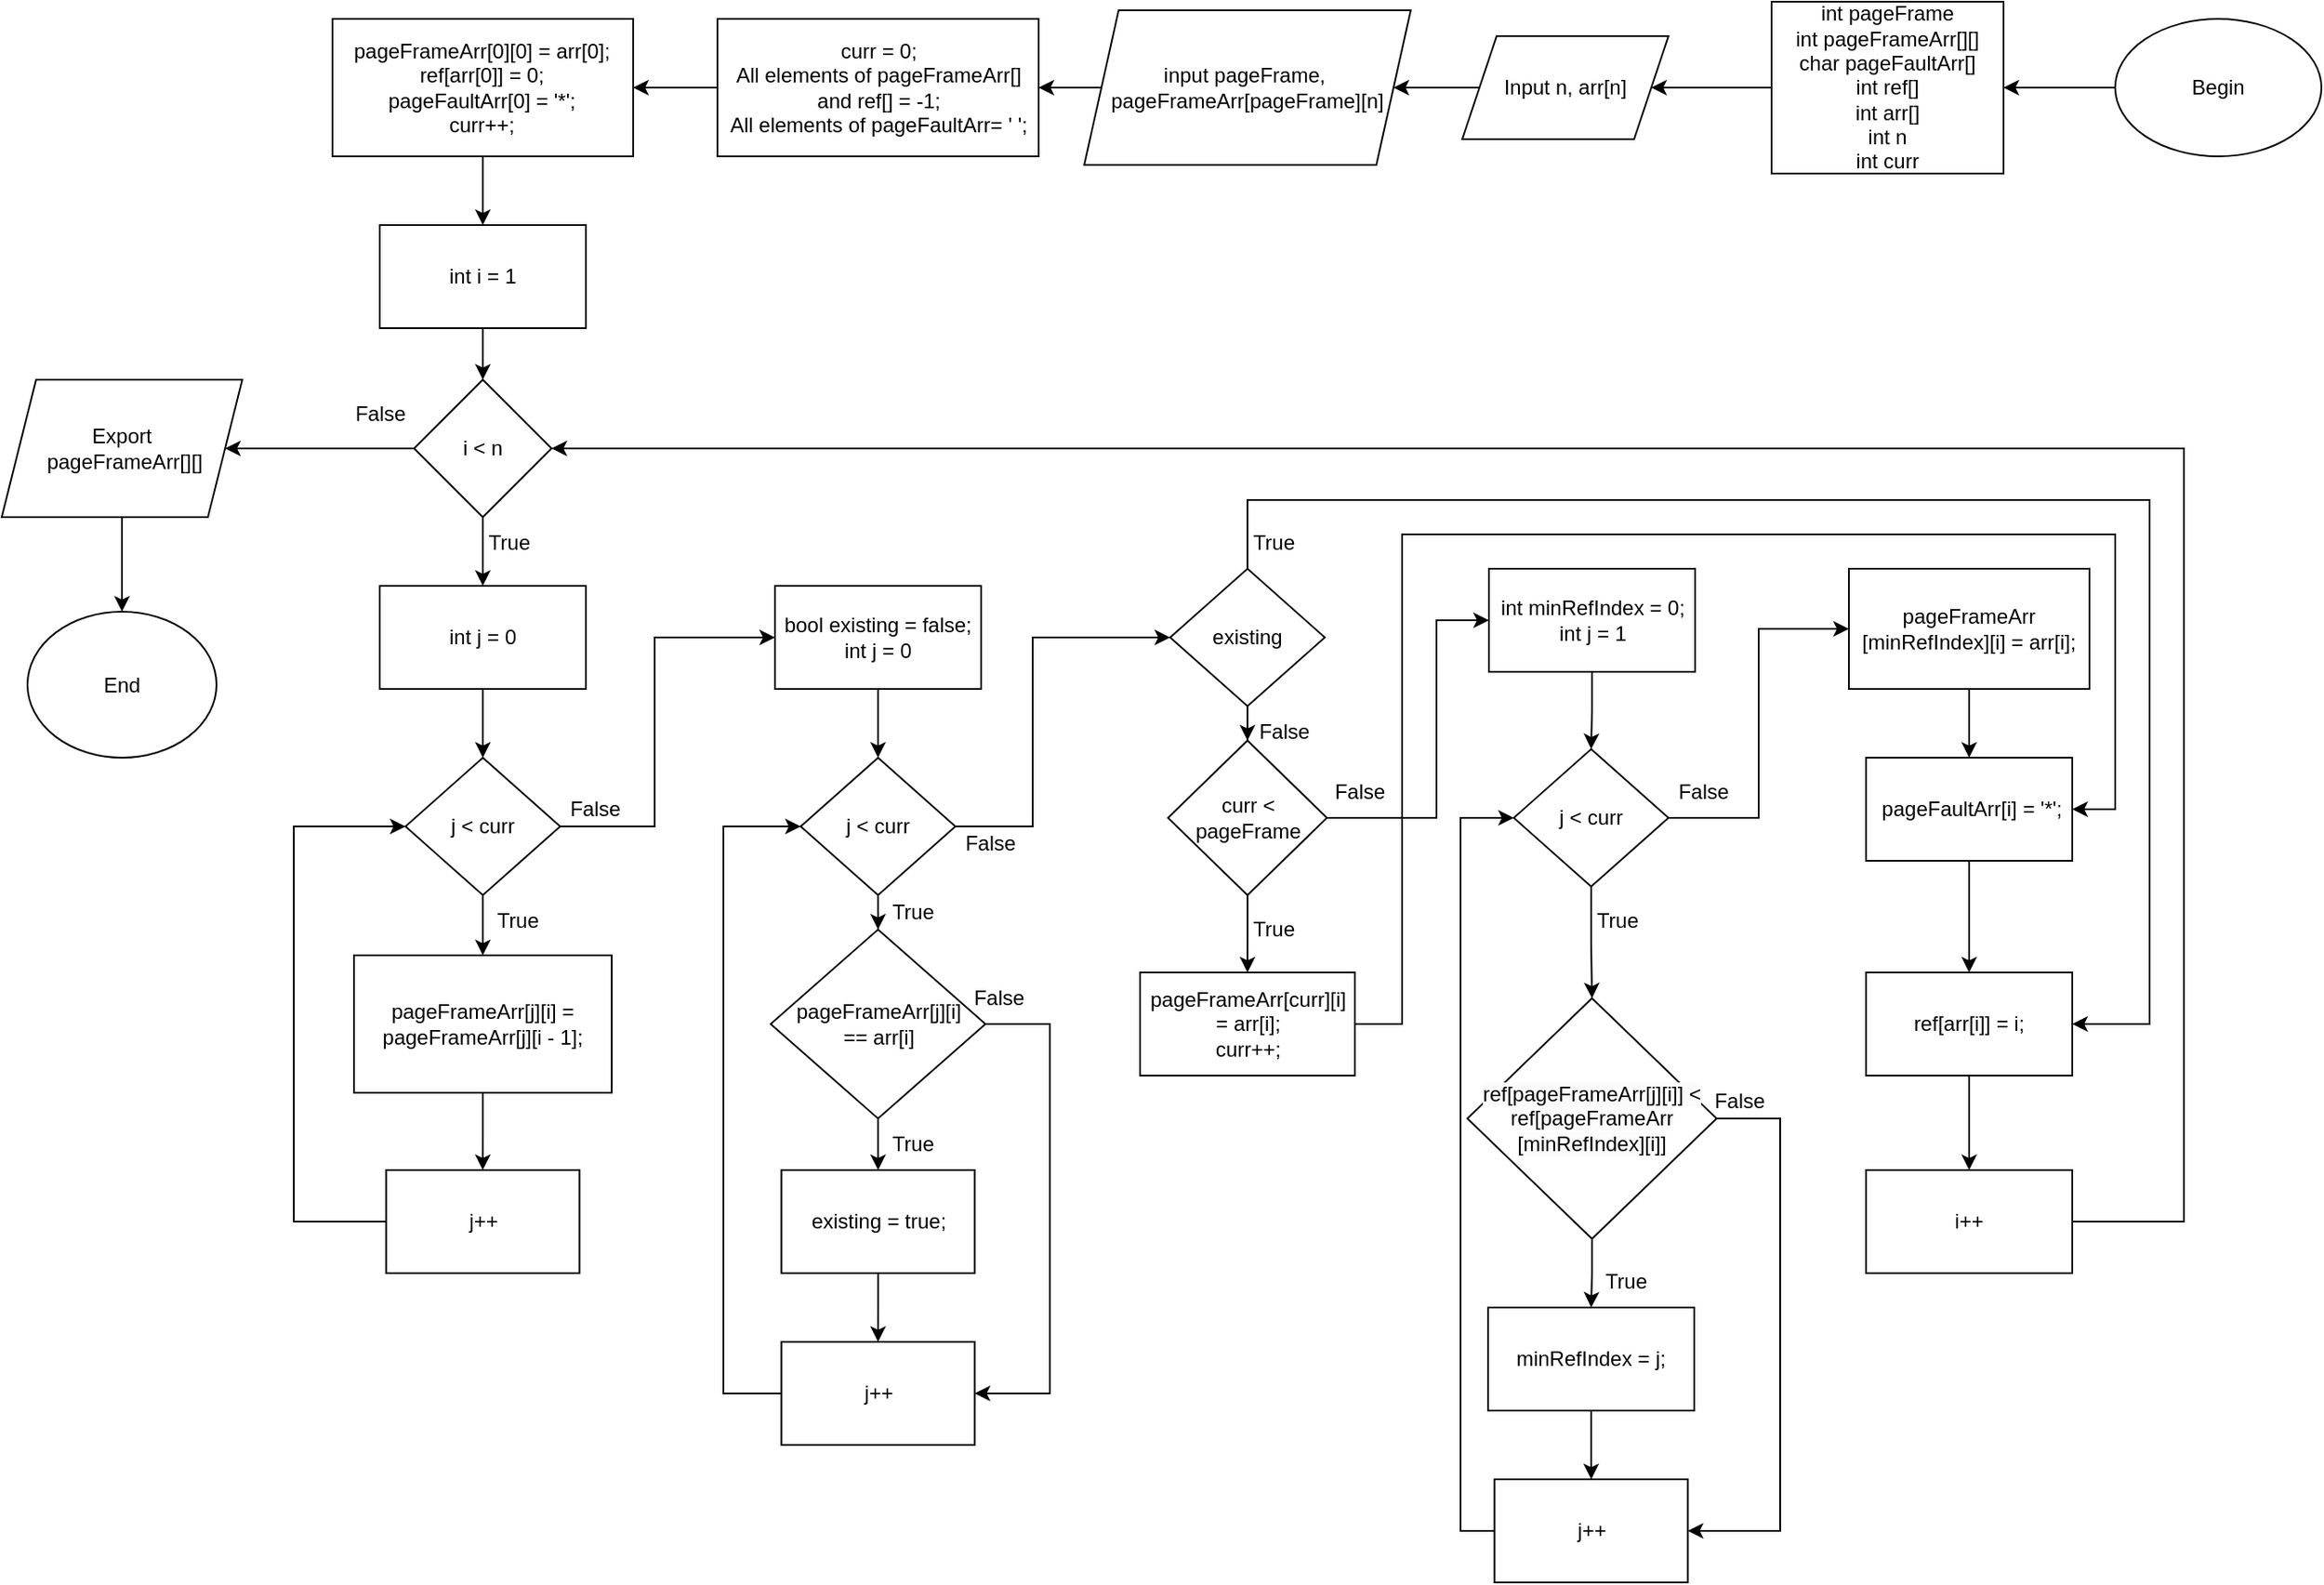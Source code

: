 <mxfile>
    <diagram name="Page-1" id="u0IvZHUYbOp3v32TR1TW">
        <mxGraphModel dx="1338" dy="536" grid="1" gridSize="10" guides="1" tooltips="1" connect="1" arrows="1" fold="1" page="1" pageScale="1" pageWidth="850" pageHeight="1100" math="0" shadow="0">
            <root>
                <mxCell id="0"/>
                <mxCell id="1" parent="0"/>
                <mxCell id="BhB_zNXmgYqhLAPCw8MI-92" value="" style="edgeStyle=orthogonalEdgeStyle;rounded=0;orthogonalLoop=1;jettySize=auto;html=1;" parent="1" source="jhvPyXS6JQII0gYuCKQg-1" target="BhB_zNXmgYqhLAPCw8MI-1" edge="1">
                    <mxGeometry relative="1" as="geometry"/>
                </mxCell>
                <mxCell id="jhvPyXS6JQII0gYuCKQg-1" value="Begin" style="ellipse;whiteSpace=wrap;html=1;" parent="1" vertex="1">
                    <mxGeometry x="1320" y="710" width="120" height="80" as="geometry"/>
                </mxCell>
                <mxCell id="BhB_zNXmgYqhLAPCw8MI-4" value="" style="edgeStyle=orthogonalEdgeStyle;rounded=0;orthogonalLoop=1;jettySize=auto;html=1;" parent="1" source="BhB_zNXmgYqhLAPCw8MI-1" target="BhB_zNXmgYqhLAPCw8MI-2" edge="1">
                    <mxGeometry relative="1" as="geometry"/>
                </mxCell>
                <mxCell id="BhB_zNXmgYqhLAPCw8MI-1" value="int pageFrame&lt;br&gt;int pageFrameArr[][]&lt;br&gt;char pageFaultArr[]&lt;br&gt;int ref[]&lt;br&gt;int arr[]&lt;br&gt;int n&lt;br&gt;int curr" style="rounded=0;whiteSpace=wrap;html=1;" parent="1" vertex="1">
                    <mxGeometry x="1120" y="700" width="135" height="100" as="geometry"/>
                </mxCell>
                <mxCell id="BhB_zNXmgYqhLAPCw8MI-5" value="" style="edgeStyle=orthogonalEdgeStyle;rounded=0;orthogonalLoop=1;jettySize=auto;html=1;" parent="1" source="BhB_zNXmgYqhLAPCw8MI-2" target="BhB_zNXmgYqhLAPCw8MI-3" edge="1">
                    <mxGeometry relative="1" as="geometry"/>
                </mxCell>
                <mxCell id="BhB_zNXmgYqhLAPCw8MI-2" value="Input n, arr[n]" style="shape=parallelogram;perimeter=parallelogramPerimeter;whiteSpace=wrap;html=1;fixedSize=1;" parent="1" vertex="1">
                    <mxGeometry x="940" y="720" width="120" height="60" as="geometry"/>
                </mxCell>
                <mxCell id="BhB_zNXmgYqhLAPCw8MI-7" value="" style="edgeStyle=orthogonalEdgeStyle;rounded=0;orthogonalLoop=1;jettySize=auto;html=1;" parent="1" source="BhB_zNXmgYqhLAPCw8MI-3" target="BhB_zNXmgYqhLAPCw8MI-6" edge="1">
                    <mxGeometry relative="1" as="geometry"/>
                </mxCell>
                <mxCell id="BhB_zNXmgYqhLAPCw8MI-3" value="input pageFrame,&amp;nbsp;&lt;br&gt;pageFrameArr[pageFrame][n]" style="shape=parallelogram;perimeter=parallelogramPerimeter;whiteSpace=wrap;html=1;fixedSize=1;" parent="1" vertex="1">
                    <mxGeometry x="720" y="705" width="190" height="90" as="geometry"/>
                </mxCell>
                <mxCell id="BhB_zNXmgYqhLAPCw8MI-9" value="" style="edgeStyle=orthogonalEdgeStyle;rounded=0;orthogonalLoop=1;jettySize=auto;html=1;" parent="1" source="BhB_zNXmgYqhLAPCw8MI-6" target="BhB_zNXmgYqhLAPCw8MI-8" edge="1">
                    <mxGeometry relative="1" as="geometry"/>
                </mxCell>
                <mxCell id="BhB_zNXmgYqhLAPCw8MI-6" value="curr = 0;&lt;br&gt;All elements of pageFrameArr[] and ref[] = -1;&lt;br&gt;All elements of pageFaultArr= ' ';" style="rounded=0;whiteSpace=wrap;html=1;" parent="1" vertex="1">
                    <mxGeometry x="506.57" y="710" width="186.87" height="80" as="geometry"/>
                </mxCell>
                <mxCell id="BhB_zNXmgYqhLAPCw8MI-13" value="" style="edgeStyle=orthogonalEdgeStyle;rounded=0;orthogonalLoop=1;jettySize=auto;html=1;" parent="1" source="BhB_zNXmgYqhLAPCw8MI-8" target="BhB_zNXmgYqhLAPCw8MI-10" edge="1">
                    <mxGeometry relative="1" as="geometry"/>
                </mxCell>
                <mxCell id="BhB_zNXmgYqhLAPCw8MI-8" value="pageFrameArr[0][0] = arr[0];&#10;ref[arr[0]] = 0;&#10;pageFaultArr[0] = '*';&#10;curr++;" style="rounded=0;whiteSpace=wrap;html=1;" parent="1" vertex="1">
                    <mxGeometry x="282.49" y="710" width="175" height="80" as="geometry"/>
                </mxCell>
                <mxCell id="BhB_zNXmgYqhLAPCw8MI-14" value="" style="edgeStyle=orthogonalEdgeStyle;rounded=0;orthogonalLoop=1;jettySize=auto;html=1;entryX=0.5;entryY=0;entryDx=0;entryDy=0;" parent="1" source="BhB_zNXmgYqhLAPCw8MI-10" target="BhB_zNXmgYqhLAPCw8MI-36" edge="1">
                    <mxGeometry relative="1" as="geometry">
                        <mxPoint x="370" y="930" as="targetPoint"/>
                    </mxGeometry>
                </mxCell>
                <mxCell id="BhB_zNXmgYqhLAPCw8MI-10" value="int i = 1" style="whiteSpace=wrap;html=1;" parent="1" vertex="1">
                    <mxGeometry x="310" y="830" width="120" height="60" as="geometry"/>
                </mxCell>
                <mxCell id="BhB_zNXmgYqhLAPCw8MI-16" value="" style="edgeStyle=orthogonalEdgeStyle;rounded=0;orthogonalLoop=1;jettySize=auto;html=1;exitX=0.5;exitY=1;exitDx=0;exitDy=0;" parent="1" source="BhB_zNXmgYqhLAPCw8MI-36" target="BhB_zNXmgYqhLAPCw8MI-15" edge="1">
                    <mxGeometry relative="1" as="geometry">
                        <mxPoint x="370" y="990" as="sourcePoint"/>
                    </mxGeometry>
                </mxCell>
                <mxCell id="BhB_zNXmgYqhLAPCw8MI-18" value="" style="edgeStyle=orthogonalEdgeStyle;rounded=0;orthogonalLoop=1;jettySize=auto;html=1;entryX=0.5;entryY=0;entryDx=0;entryDy=0;" parent="1" source="BhB_zNXmgYqhLAPCw8MI-15" target="BhB_zNXmgYqhLAPCw8MI-24" edge="1">
                    <mxGeometry relative="1" as="geometry">
                        <mxPoint x="369.99" y="1150" as="targetPoint"/>
                    </mxGeometry>
                </mxCell>
                <mxCell id="BhB_zNXmgYqhLAPCw8MI-15" value="int j = 0" style="whiteSpace=wrap;html=1;" parent="1" vertex="1">
                    <mxGeometry x="309.99" y="1040" width="120" height="60" as="geometry"/>
                </mxCell>
                <mxCell id="BhB_zNXmgYqhLAPCw8MI-20" value="" style="edgeStyle=orthogonalEdgeStyle;rounded=0;orthogonalLoop=1;jettySize=auto;html=1;exitX=0.5;exitY=1;exitDx=0;exitDy=0;" parent="1" source="BhB_zNXmgYqhLAPCw8MI-24" target="BhB_zNXmgYqhLAPCw8MI-19" edge="1">
                    <mxGeometry relative="1" as="geometry">
                        <mxPoint x="370" y="1210" as="sourcePoint"/>
                        <Array as="points"/>
                    </mxGeometry>
                </mxCell>
                <mxCell id="BhB_zNXmgYqhLAPCw8MI-22" value="" style="edgeStyle=orthogonalEdgeStyle;rounded=0;orthogonalLoop=1;jettySize=auto;html=1;" parent="1" source="BhB_zNXmgYqhLAPCw8MI-19" target="BhB_zNXmgYqhLAPCw8MI-21" edge="1">
                    <mxGeometry relative="1" as="geometry"/>
                </mxCell>
                <mxCell id="BhB_zNXmgYqhLAPCw8MI-19" value="pageFrameArr[j][i] = pageFrameArr[j][i - 1];" style="whiteSpace=wrap;html=1;" parent="1" vertex="1">
                    <mxGeometry x="295" y="1255" width="150" height="80" as="geometry"/>
                </mxCell>
                <mxCell id="BhB_zNXmgYqhLAPCw8MI-23" style="edgeStyle=orthogonalEdgeStyle;rounded=0;orthogonalLoop=1;jettySize=auto;html=1;entryX=0;entryY=0.5;entryDx=0;entryDy=0;" parent="1" source="BhB_zNXmgYqhLAPCw8MI-21" target="BhB_zNXmgYqhLAPCw8MI-24" edge="1">
                    <mxGeometry relative="1" as="geometry">
                        <mxPoint x="310" y="1180" as="targetPoint"/>
                        <Array as="points">
                            <mxPoint x="260" y="1410"/>
                            <mxPoint x="260" y="1180"/>
                        </Array>
                    </mxGeometry>
                </mxCell>
                <mxCell id="BhB_zNXmgYqhLAPCw8MI-21" value="j++" style="whiteSpace=wrap;html=1;" parent="1" vertex="1">
                    <mxGeometry x="313.74" y="1380" width="112.5" height="60" as="geometry"/>
                </mxCell>
                <mxCell id="BhB_zNXmgYqhLAPCw8MI-29" style="edgeStyle=orthogonalEdgeStyle;rounded=0;orthogonalLoop=1;jettySize=auto;html=1;entryX=0;entryY=0.5;entryDx=0;entryDy=0;" parent="1" source="BhB_zNXmgYqhLAPCw8MI-24" target="BhB_zNXmgYqhLAPCw8MI-27" edge="1">
                    <mxGeometry relative="1" as="geometry">
                        <Array as="points">
                            <mxPoint x="470" y="1180"/>
                            <mxPoint x="470" y="1070"/>
                        </Array>
                    </mxGeometry>
                </mxCell>
                <mxCell id="BhB_zNXmgYqhLAPCw8MI-24" value="j &amp;lt; curr" style="rhombus;whiteSpace=wrap;html=1;" parent="1" vertex="1">
                    <mxGeometry x="325" y="1140" width="90" height="80" as="geometry"/>
                </mxCell>
                <mxCell id="BhB_zNXmgYqhLAPCw8MI-30" value="" style="edgeStyle=orthogonalEdgeStyle;rounded=0;orthogonalLoop=1;jettySize=auto;html=1;" parent="1" source="BhB_zNXmgYqhLAPCw8MI-27" target="BhB_zNXmgYqhLAPCw8MI-28" edge="1">
                    <mxGeometry relative="1" as="geometry"/>
                </mxCell>
                <mxCell id="BhB_zNXmgYqhLAPCw8MI-27" value="bool existing = false;&lt;br&gt;int j = 0" style="whiteSpace=wrap;html=1;" parent="1" vertex="1">
                    <mxGeometry x="540" y="1040" width="120" height="60" as="geometry"/>
                </mxCell>
                <mxCell id="BhB_zNXmgYqhLAPCw8MI-32" value="" style="edgeStyle=orthogonalEdgeStyle;rounded=0;orthogonalLoop=1;jettySize=auto;html=1;" parent="1" source="BhB_zNXmgYqhLAPCw8MI-28" target="BhB_zNXmgYqhLAPCw8MI-31" edge="1">
                    <mxGeometry relative="1" as="geometry"/>
                </mxCell>
                <mxCell id="BhB_zNXmgYqhLAPCw8MI-40" style="edgeStyle=orthogonalEdgeStyle;rounded=0;orthogonalLoop=1;jettySize=auto;html=1;entryX=0;entryY=0.5;entryDx=0;entryDy=0;" parent="1" source="BhB_zNXmgYqhLAPCw8MI-28" target="BhB_zNXmgYqhLAPCw8MI-39" edge="1">
                    <mxGeometry relative="1" as="geometry">
                        <Array as="points">
                            <mxPoint x="690" y="1180"/>
                            <mxPoint x="690" y="1070"/>
                        </Array>
                    </mxGeometry>
                </mxCell>
                <mxCell id="BhB_zNXmgYqhLAPCw8MI-28" value="j &amp;lt; curr" style="rhombus;whiteSpace=wrap;html=1;" parent="1" vertex="1">
                    <mxGeometry x="555" y="1140" width="90" height="80" as="geometry"/>
                </mxCell>
                <mxCell id="BhB_zNXmgYqhLAPCw8MI-35" value="" style="edgeStyle=orthogonalEdgeStyle;rounded=0;orthogonalLoop=1;jettySize=auto;html=1;" parent="1" source="BhB_zNXmgYqhLAPCw8MI-31" target="BhB_zNXmgYqhLAPCw8MI-34" edge="1">
                    <mxGeometry relative="1" as="geometry"/>
                </mxCell>
                <mxCell id="BhB_zNXmgYqhLAPCw8MI-94" style="edgeStyle=orthogonalEdgeStyle;rounded=0;orthogonalLoop=1;jettySize=auto;html=1;entryX=1;entryY=0.5;entryDx=0;entryDy=0;" parent="1" source="BhB_zNXmgYqhLAPCw8MI-31" target="BhB_zNXmgYqhLAPCw8MI-33" edge="1">
                    <mxGeometry relative="1" as="geometry">
                        <Array as="points">
                            <mxPoint x="700" y="1295"/>
                            <mxPoint x="700" y="1510"/>
                        </Array>
                    </mxGeometry>
                </mxCell>
                <mxCell id="BhB_zNXmgYqhLAPCw8MI-31" value="pageFrameArr[j][i] &lt;br&gt;== arr[i]" style="rhombus;whiteSpace=wrap;html=1;" parent="1" vertex="1">
                    <mxGeometry x="537.5" y="1240" width="125" height="110" as="geometry"/>
                </mxCell>
                <mxCell id="BhB_zNXmgYqhLAPCw8MI-38" style="edgeStyle=orthogonalEdgeStyle;rounded=0;orthogonalLoop=1;jettySize=auto;html=1;entryX=0;entryY=0.5;entryDx=0;entryDy=0;" parent="1" source="BhB_zNXmgYqhLAPCw8MI-33" target="BhB_zNXmgYqhLAPCw8MI-28" edge="1">
                    <mxGeometry relative="1" as="geometry">
                        <Array as="points">
                            <mxPoint x="510" y="1510"/>
                            <mxPoint x="510" y="1180"/>
                        </Array>
                    </mxGeometry>
                </mxCell>
                <mxCell id="BhB_zNXmgYqhLAPCw8MI-33" value="j++" style="whiteSpace=wrap;html=1;" parent="1" vertex="1">
                    <mxGeometry x="543.75" y="1480" width="112.5" height="60" as="geometry"/>
                </mxCell>
                <mxCell id="BhB_zNXmgYqhLAPCw8MI-37" style="edgeStyle=orthogonalEdgeStyle;rounded=0;orthogonalLoop=1;jettySize=auto;html=1;entryX=0.5;entryY=0;entryDx=0;entryDy=0;" parent="1" source="BhB_zNXmgYqhLAPCw8MI-34" target="BhB_zNXmgYqhLAPCw8MI-33" edge="1">
                    <mxGeometry relative="1" as="geometry"/>
                </mxCell>
                <mxCell id="BhB_zNXmgYqhLAPCw8MI-34" value="existing = true;" style="whiteSpace=wrap;html=1;" parent="1" vertex="1">
                    <mxGeometry x="543.75" y="1380" width="112.5" height="60" as="geometry"/>
                </mxCell>
                <mxCell id="BhB_zNXmgYqhLAPCw8MI-90" value="" style="edgeStyle=orthogonalEdgeStyle;rounded=0;orthogonalLoop=1;jettySize=auto;html=1;" parent="1" source="BhB_zNXmgYqhLAPCw8MI-36" target="BhB_zNXmgYqhLAPCw8MI-88" edge="1">
                    <mxGeometry relative="1" as="geometry"/>
                </mxCell>
                <mxCell id="BhB_zNXmgYqhLAPCw8MI-36" value="i &amp;lt; n" style="rhombus;whiteSpace=wrap;html=1;" parent="1" vertex="1">
                    <mxGeometry x="329.99" y="920" width="80" height="80" as="geometry"/>
                </mxCell>
                <mxCell id="BhB_zNXmgYqhLAPCw8MI-42" value="" style="edgeStyle=orthogonalEdgeStyle;rounded=0;orthogonalLoop=1;jettySize=auto;html=1;entryX=0.5;entryY=0;entryDx=0;entryDy=0;" parent="1" source="BhB_zNXmgYqhLAPCw8MI-39" target="BhB_zNXmgYqhLAPCw8MI-41" edge="1">
                    <mxGeometry relative="1" as="geometry"/>
                </mxCell>
                <mxCell id="BhB_zNXmgYqhLAPCw8MI-77" style="edgeStyle=orthogonalEdgeStyle;rounded=0;orthogonalLoop=1;jettySize=auto;html=1;entryX=1;entryY=0.5;entryDx=0;entryDy=0;" parent="1" source="BhB_zNXmgYqhLAPCw8MI-39" target="BhB_zNXmgYqhLAPCw8MI-76" edge="1">
                    <mxGeometry relative="1" as="geometry">
                        <Array as="points">
                            <mxPoint x="815" y="990"/>
                            <mxPoint x="1340" y="990"/>
                            <mxPoint x="1340" y="1295"/>
                        </Array>
                    </mxGeometry>
                </mxCell>
                <mxCell id="BhB_zNXmgYqhLAPCw8MI-39" value="existing" style="rhombus;whiteSpace=wrap;html=1;" parent="1" vertex="1">
                    <mxGeometry x="770" y="1030" width="90" height="80" as="geometry"/>
                </mxCell>
                <mxCell id="BhB_zNXmgYqhLAPCw8MI-44" value="" style="edgeStyle=orthogonalEdgeStyle;rounded=0;orthogonalLoop=1;jettySize=auto;html=1;" parent="1" source="BhB_zNXmgYqhLAPCw8MI-41" target="BhB_zNXmgYqhLAPCw8MI-43" edge="1">
                    <mxGeometry relative="1" as="geometry"/>
                </mxCell>
                <mxCell id="BhB_zNXmgYqhLAPCw8MI-46" style="edgeStyle=orthogonalEdgeStyle;rounded=0;orthogonalLoop=1;jettySize=auto;html=1;entryX=0;entryY=0.5;entryDx=0;entryDy=0;exitX=1;exitY=0.5;exitDx=0;exitDy=0;" parent="1" source="BhB_zNXmgYqhLAPCw8MI-41" target="BhB_zNXmgYqhLAPCw8MI-47" edge="1">
                    <mxGeometry relative="1" as="geometry">
                        <mxPoint x="876.25" y="1175" as="sourcePoint"/>
                        <mxPoint x="955" y="1070" as="targetPoint"/>
                        <Array as="points">
                            <mxPoint x="925" y="1175"/>
                            <mxPoint x="925" y="1060"/>
                        </Array>
                    </mxGeometry>
                </mxCell>
                <mxCell id="BhB_zNXmgYqhLAPCw8MI-41" value="curr &lt; pageFrame" style="rhombus;whiteSpace=wrap;html=1;" parent="1" vertex="1">
                    <mxGeometry x="768.75" y="1130" width="92.5" height="90" as="geometry"/>
                </mxCell>
                <mxCell id="BhB_zNXmgYqhLAPCw8MI-75" style="edgeStyle=orthogonalEdgeStyle;rounded=0;orthogonalLoop=1;jettySize=auto;html=1;entryX=1;entryY=0.5;entryDx=0;entryDy=0;exitX=1;exitY=0.5;exitDx=0;exitDy=0;" parent="1" source="BhB_zNXmgYqhLAPCw8MI-43" target="BhB_zNXmgYqhLAPCw8MI-70" edge="1">
                    <mxGeometry relative="1" as="geometry">
                        <mxPoint x="905" y="1320" as="sourcePoint"/>
                        <Array as="points">
                            <mxPoint x="905" y="1295"/>
                            <mxPoint x="905" y="1010"/>
                            <mxPoint x="1320" y="1010"/>
                            <mxPoint x="1320" y="1170"/>
                        </Array>
                    </mxGeometry>
                </mxCell>
                <mxCell id="BhB_zNXmgYqhLAPCw8MI-43" value="pageFrameArr[curr][i] = arr[i];&lt;br&gt;curr++;" style="whiteSpace=wrap;html=1;" parent="1" vertex="1">
                    <mxGeometry x="752.5" y="1265" width="125" height="60" as="geometry"/>
                </mxCell>
                <mxCell id="BhB_zNXmgYqhLAPCw8MI-50" value="" style="edgeStyle=orthogonalEdgeStyle;rounded=0;orthogonalLoop=1;jettySize=auto;html=1;" parent="1" source="BhB_zNXmgYqhLAPCw8MI-47" target="BhB_zNXmgYqhLAPCw8MI-48" edge="1">
                    <mxGeometry relative="1" as="geometry"/>
                </mxCell>
                <mxCell id="BhB_zNXmgYqhLAPCw8MI-47" value="int minRefIndex = 0;&lt;br&gt;int j = 1" style="rounded=0;whiteSpace=wrap;html=1;" parent="1" vertex="1">
                    <mxGeometry x="955.5" y="1030" width="120" height="60" as="geometry"/>
                </mxCell>
                <mxCell id="BhB_zNXmgYqhLAPCw8MI-52" value="" style="edgeStyle=orthogonalEdgeStyle;rounded=0;orthogonalLoop=1;jettySize=auto;html=1;entryX=0.5;entryY=0;entryDx=0;entryDy=0;" parent="1" source="BhB_zNXmgYqhLAPCw8MI-48" target="BhB_zNXmgYqhLAPCw8MI-53" edge="1">
                    <mxGeometry relative="1" as="geometry">
                        <mxPoint x="1015.5" y="1380" as="targetPoint"/>
                    </mxGeometry>
                </mxCell>
                <mxCell id="BhB_zNXmgYqhLAPCw8MI-59" style="edgeStyle=orthogonalEdgeStyle;rounded=0;orthogonalLoop=1;jettySize=auto;html=1;entryX=0;entryY=0.5;entryDx=0;entryDy=0;" parent="1" source="BhB_zNXmgYqhLAPCw8MI-48" target="BhB_zNXmgYqhLAPCw8MI-58" edge="1">
                    <mxGeometry relative="1" as="geometry">
                        <Array as="points"/>
                    </mxGeometry>
                </mxCell>
                <mxCell id="BhB_zNXmgYqhLAPCw8MI-48" value="j &amp;lt; curr" style="rhombus;whiteSpace=wrap;html=1;" parent="1" vertex="1">
                    <mxGeometry x="970" y="1135" width="90" height="80" as="geometry"/>
                </mxCell>
                <mxCell id="BhB_zNXmgYqhLAPCw8MI-57" value="" style="edgeStyle=orthogonalEdgeStyle;rounded=0;orthogonalLoop=1;jettySize=auto;html=1;" parent="1" source="BhB_zNXmgYqhLAPCw8MI-53" target="BhB_zNXmgYqhLAPCw8MI-55" edge="1">
                    <mxGeometry relative="1" as="geometry"/>
                </mxCell>
                <mxCell id="BhB_zNXmgYqhLAPCw8MI-110" style="edgeStyle=orthogonalEdgeStyle;rounded=0;orthogonalLoop=1;jettySize=auto;html=1;entryX=1;entryY=0.5;entryDx=0;entryDy=0;" parent="1" source="BhB_zNXmgYqhLAPCw8MI-53" target="BhB_zNXmgYqhLAPCw8MI-109" edge="1">
                    <mxGeometry relative="1" as="geometry">
                        <mxPoint x="955" y="1590" as="targetPoint"/>
                        <Array as="points">
                            <mxPoint x="1125" y="1350"/>
                            <mxPoint x="1125" y="1590"/>
                        </Array>
                    </mxGeometry>
                </mxCell>
                <mxCell id="BhB_zNXmgYqhLAPCw8MI-53" value="&lt;span style=&quot;color: rgb(0, 0, 0); font-family: Helvetica; font-size: 12px; font-style: normal; font-variant-ligatures: normal; font-variant-caps: normal; font-weight: 400; letter-spacing: normal; orphans: 2; text-align: center; text-indent: 0px; text-transform: none; widows: 2; word-spacing: 0px; -webkit-text-stroke-width: 0px; background-color: rgb(251, 251, 251); text-decoration-thickness: initial; text-decoration-style: initial; text-decoration-color: initial; float: none; display: inline !important;&quot;&gt;ref[pageFrameArr[j][i]] &amp;lt; ref[pageFrameArr&lt;br&gt;[minRefIndex][i]]&lt;/span&gt;" style="rhombus;whiteSpace=wrap;html=1;" parent="1" vertex="1">
                    <mxGeometry x="943" y="1280" width="145" height="140" as="geometry"/>
                </mxCell>
                <mxCell id="BhB_zNXmgYqhLAPCw8MI-113" value="" style="edgeStyle=orthogonalEdgeStyle;rounded=0;orthogonalLoop=1;jettySize=auto;html=1;" parent="1" source="BhB_zNXmgYqhLAPCw8MI-55" target="BhB_zNXmgYqhLAPCw8MI-109" edge="1">
                    <mxGeometry relative="1" as="geometry"/>
                </mxCell>
                <mxCell id="BhB_zNXmgYqhLAPCw8MI-55" value="minRefIndex = j;" style="rounded=0;whiteSpace=wrap;html=1;" parent="1" vertex="1">
                    <mxGeometry x="955" y="1460" width="120" height="60" as="geometry"/>
                </mxCell>
                <mxCell id="BhB_zNXmgYqhLAPCw8MI-71" style="edgeStyle=orthogonalEdgeStyle;rounded=0;orthogonalLoop=1;jettySize=auto;html=1;entryX=0.5;entryY=0;entryDx=0;entryDy=0;" parent="1" source="BhB_zNXmgYqhLAPCw8MI-58" target="BhB_zNXmgYqhLAPCw8MI-70" edge="1">
                    <mxGeometry relative="1" as="geometry">
                        <Array as="points"/>
                    </mxGeometry>
                </mxCell>
                <mxCell id="BhB_zNXmgYqhLAPCw8MI-58" value="pageFrameArr&lt;br&gt;[minRefIndex][i] = arr[i];" style="whiteSpace=wrap;html=1;" parent="1" vertex="1">
                    <mxGeometry x="1165" y="1030" width="140" height="70" as="geometry"/>
                </mxCell>
                <mxCell id="BhB_zNXmgYqhLAPCw8MI-62" value="False" style="text;html=1;align=center;verticalAlign=middle;resizable=0;points=[];autosize=1;strokeColor=none;fillColor=none;" parent="1" vertex="1">
                    <mxGeometry x="1075.5" y="1325" width="50" height="30" as="geometry"/>
                </mxCell>
                <mxCell id="BhB_zNXmgYqhLAPCw8MI-63" value="True" style="text;html=1;align=center;verticalAlign=middle;resizable=0;points=[];autosize=1;strokeColor=none;fillColor=none;" parent="1" vertex="1">
                    <mxGeometry x="1005" y="1220" width="50" height="30" as="geometry"/>
                </mxCell>
                <mxCell id="BhB_zNXmgYqhLAPCw8MI-64" value="False" style="text;html=1;align=center;verticalAlign=middle;resizable=0;points=[];autosize=1;strokeColor=none;fillColor=none;" parent="1" vertex="1">
                    <mxGeometry x="1055" y="1145" width="50" height="30" as="geometry"/>
                </mxCell>
                <mxCell id="BhB_zNXmgYqhLAPCw8MI-65" value="True" style="text;html=1;align=center;verticalAlign=middle;resizable=0;points=[];autosize=1;strokeColor=none;fillColor=none;" parent="1" vertex="1">
                    <mxGeometry x="805" y="1225" width="50" height="30" as="geometry"/>
                </mxCell>
                <mxCell id="BhB_zNXmgYqhLAPCw8MI-66" value="False" style="text;html=1;align=center;verticalAlign=middle;resizable=0;points=[];autosize=1;strokeColor=none;fillColor=none;" parent="1" vertex="1">
                    <mxGeometry x="855" y="1145" width="50" height="30" as="geometry"/>
                </mxCell>
                <mxCell id="BhB_zNXmgYqhLAPCw8MI-67" value="False" style="text;html=1;align=center;verticalAlign=middle;resizable=0;points=[];autosize=1;strokeColor=none;fillColor=none;" parent="1" vertex="1">
                    <mxGeometry x="640" y="1175" width="50" height="30" as="geometry"/>
                </mxCell>
                <mxCell id="BhB_zNXmgYqhLAPCw8MI-68" value="True" style="text;html=1;align=center;verticalAlign=middle;resizable=0;points=[];autosize=1;strokeColor=none;fillColor=none;" parent="1" vertex="1">
                    <mxGeometry x="595" y="1215" width="50" height="30" as="geometry"/>
                </mxCell>
                <mxCell id="BhB_zNXmgYqhLAPCw8MI-79" style="edgeStyle=orthogonalEdgeStyle;rounded=0;orthogonalLoop=1;jettySize=auto;html=1;entryX=0.5;entryY=0;entryDx=0;entryDy=0;" parent="1" source="BhB_zNXmgYqhLAPCw8MI-70" target="BhB_zNXmgYqhLAPCw8MI-76" edge="1">
                    <mxGeometry relative="1" as="geometry"/>
                </mxCell>
                <mxCell id="BhB_zNXmgYqhLAPCw8MI-70" value="&amp;nbsp;pageFaultArr[i] = '*';" style="whiteSpace=wrap;html=1;" parent="1" vertex="1">
                    <mxGeometry x="1175" y="1140" width="120" height="60" as="geometry"/>
                </mxCell>
                <mxCell id="BhB_zNXmgYqhLAPCw8MI-74" value="False" style="text;html=1;align=center;verticalAlign=middle;resizable=0;points=[];autosize=1;strokeColor=none;fillColor=none;" parent="1" vertex="1">
                    <mxGeometry x="811.25" y="1110" width="50" height="30" as="geometry"/>
                </mxCell>
                <mxCell id="BhB_zNXmgYqhLAPCw8MI-81" value="" style="edgeStyle=orthogonalEdgeStyle;rounded=0;orthogonalLoop=1;jettySize=auto;html=1;" parent="1" source="BhB_zNXmgYqhLAPCw8MI-76" target="BhB_zNXmgYqhLAPCw8MI-80" edge="1">
                    <mxGeometry relative="1" as="geometry"/>
                </mxCell>
                <mxCell id="BhB_zNXmgYqhLAPCw8MI-76" value="ref[arr[i]] = i;" style="whiteSpace=wrap;html=1;" parent="1" vertex="1">
                    <mxGeometry x="1175" y="1265" width="120" height="60" as="geometry"/>
                </mxCell>
                <mxCell id="BhB_zNXmgYqhLAPCw8MI-82" style="edgeStyle=orthogonalEdgeStyle;rounded=0;orthogonalLoop=1;jettySize=auto;html=1;entryX=1;entryY=0.5;entryDx=0;entryDy=0;" parent="1" source="BhB_zNXmgYqhLAPCw8MI-80" target="BhB_zNXmgYqhLAPCw8MI-36" edge="1">
                    <mxGeometry relative="1" as="geometry">
                        <Array as="points">
                            <mxPoint x="1360" y="1410"/>
                            <mxPoint x="1360" y="960"/>
                        </Array>
                    </mxGeometry>
                </mxCell>
                <mxCell id="BhB_zNXmgYqhLAPCw8MI-80" value="i++" style="whiteSpace=wrap;html=1;" parent="1" vertex="1">
                    <mxGeometry x="1175" y="1380" width="120" height="60" as="geometry"/>
                </mxCell>
                <mxCell id="BhB_zNXmgYqhLAPCw8MI-85" value="True" style="text;html=1;align=center;verticalAlign=middle;resizable=0;points=[];autosize=1;strokeColor=none;fillColor=none;" parent="1" vertex="1">
                    <mxGeometry x="1010" y="1430" width="50" height="30" as="geometry"/>
                </mxCell>
                <mxCell id="BhB_zNXmgYqhLAPCw8MI-91" value="" style="edgeStyle=orthogonalEdgeStyle;rounded=0;orthogonalLoop=1;jettySize=auto;html=1;" parent="1" source="BhB_zNXmgYqhLAPCw8MI-88" target="BhB_zNXmgYqhLAPCw8MI-89" edge="1">
                    <mxGeometry relative="1" as="geometry"/>
                </mxCell>
                <mxCell id="BhB_zNXmgYqhLAPCw8MI-88" value="Export&lt;br&gt;&amp;nbsp;pageFrameArr[][]" style="shape=parallelogram;perimeter=parallelogramPerimeter;whiteSpace=wrap;html=1;fixedSize=1;" parent="1" vertex="1">
                    <mxGeometry x="90" y="920" width="140" height="80" as="geometry"/>
                </mxCell>
                <mxCell id="BhB_zNXmgYqhLAPCw8MI-89" value="End" style="ellipse;whiteSpace=wrap;html=1;" parent="1" vertex="1">
                    <mxGeometry x="105" y="1055" width="110" height="85" as="geometry"/>
                </mxCell>
                <mxCell id="BhB_zNXmgYqhLAPCw8MI-95" value="False" style="text;html=1;align=center;verticalAlign=middle;resizable=0;points=[];autosize=1;strokeColor=none;fillColor=none;" parent="1" vertex="1">
                    <mxGeometry x="645" y="1265" width="50" height="30" as="geometry"/>
                </mxCell>
                <mxCell id="BhB_zNXmgYqhLAPCw8MI-98" value="True" style="text;html=1;align=center;verticalAlign=middle;resizable=0;points=[];autosize=1;strokeColor=none;fillColor=none;" parent="1" vertex="1">
                    <mxGeometry x="595" y="1350" width="50" height="30" as="geometry"/>
                </mxCell>
                <mxCell id="BhB_zNXmgYqhLAPCw8MI-100" value="True" style="text;html=1;align=center;verticalAlign=middle;resizable=0;points=[];autosize=1;strokeColor=none;fillColor=none;" parent="1" vertex="1">
                    <mxGeometry x="365" y="1220" width="50" height="30" as="geometry"/>
                </mxCell>
                <mxCell id="BhB_zNXmgYqhLAPCw8MI-101" value="False" style="text;html=1;align=center;verticalAlign=middle;resizable=0;points=[];autosize=1;strokeColor=none;fillColor=none;" parent="1" vertex="1">
                    <mxGeometry x="409.99" y="1155" width="50" height="30" as="geometry"/>
                </mxCell>
                <mxCell id="BhB_zNXmgYqhLAPCw8MI-103" value="False" style="text;html=1;align=center;verticalAlign=middle;resizable=0;points=[];autosize=1;strokeColor=none;fillColor=none;" parent="1" vertex="1">
                    <mxGeometry x="285" y="925" width="50" height="30" as="geometry"/>
                </mxCell>
                <mxCell id="BhB_zNXmgYqhLAPCw8MI-104" value="True" style="text;html=1;align=center;verticalAlign=middle;resizable=0;points=[];autosize=1;strokeColor=none;fillColor=none;" parent="1" vertex="1">
                    <mxGeometry x="359.99" y="1000" width="50" height="30" as="geometry"/>
                </mxCell>
                <mxCell id="BhB_zNXmgYqhLAPCw8MI-105" value="True" style="text;html=1;align=center;verticalAlign=middle;resizable=0;points=[];autosize=1;strokeColor=none;fillColor=none;" parent="1" vertex="1">
                    <mxGeometry x="805" y="1000" width="50" height="30" as="geometry"/>
                </mxCell>
                <mxCell id="BhB_zNXmgYqhLAPCw8MI-114" style="edgeStyle=orthogonalEdgeStyle;rounded=0;orthogonalLoop=1;jettySize=auto;html=1;entryX=0;entryY=0.5;entryDx=0;entryDy=0;" parent="1" source="BhB_zNXmgYqhLAPCw8MI-109" target="BhB_zNXmgYqhLAPCw8MI-48" edge="1">
                    <mxGeometry relative="1" as="geometry">
                        <Array as="points">
                            <mxPoint x="939" y="1590"/>
                            <mxPoint x="939" y="1175"/>
                        </Array>
                    </mxGeometry>
                </mxCell>
                <mxCell id="BhB_zNXmgYqhLAPCw8MI-109" value="j++" style="whiteSpace=wrap;html=1;" parent="1" vertex="1">
                    <mxGeometry x="958.75" y="1560" width="112.5" height="60" as="geometry"/>
                </mxCell>
            </root>
        </mxGraphModel>
    </diagram>
</mxfile>